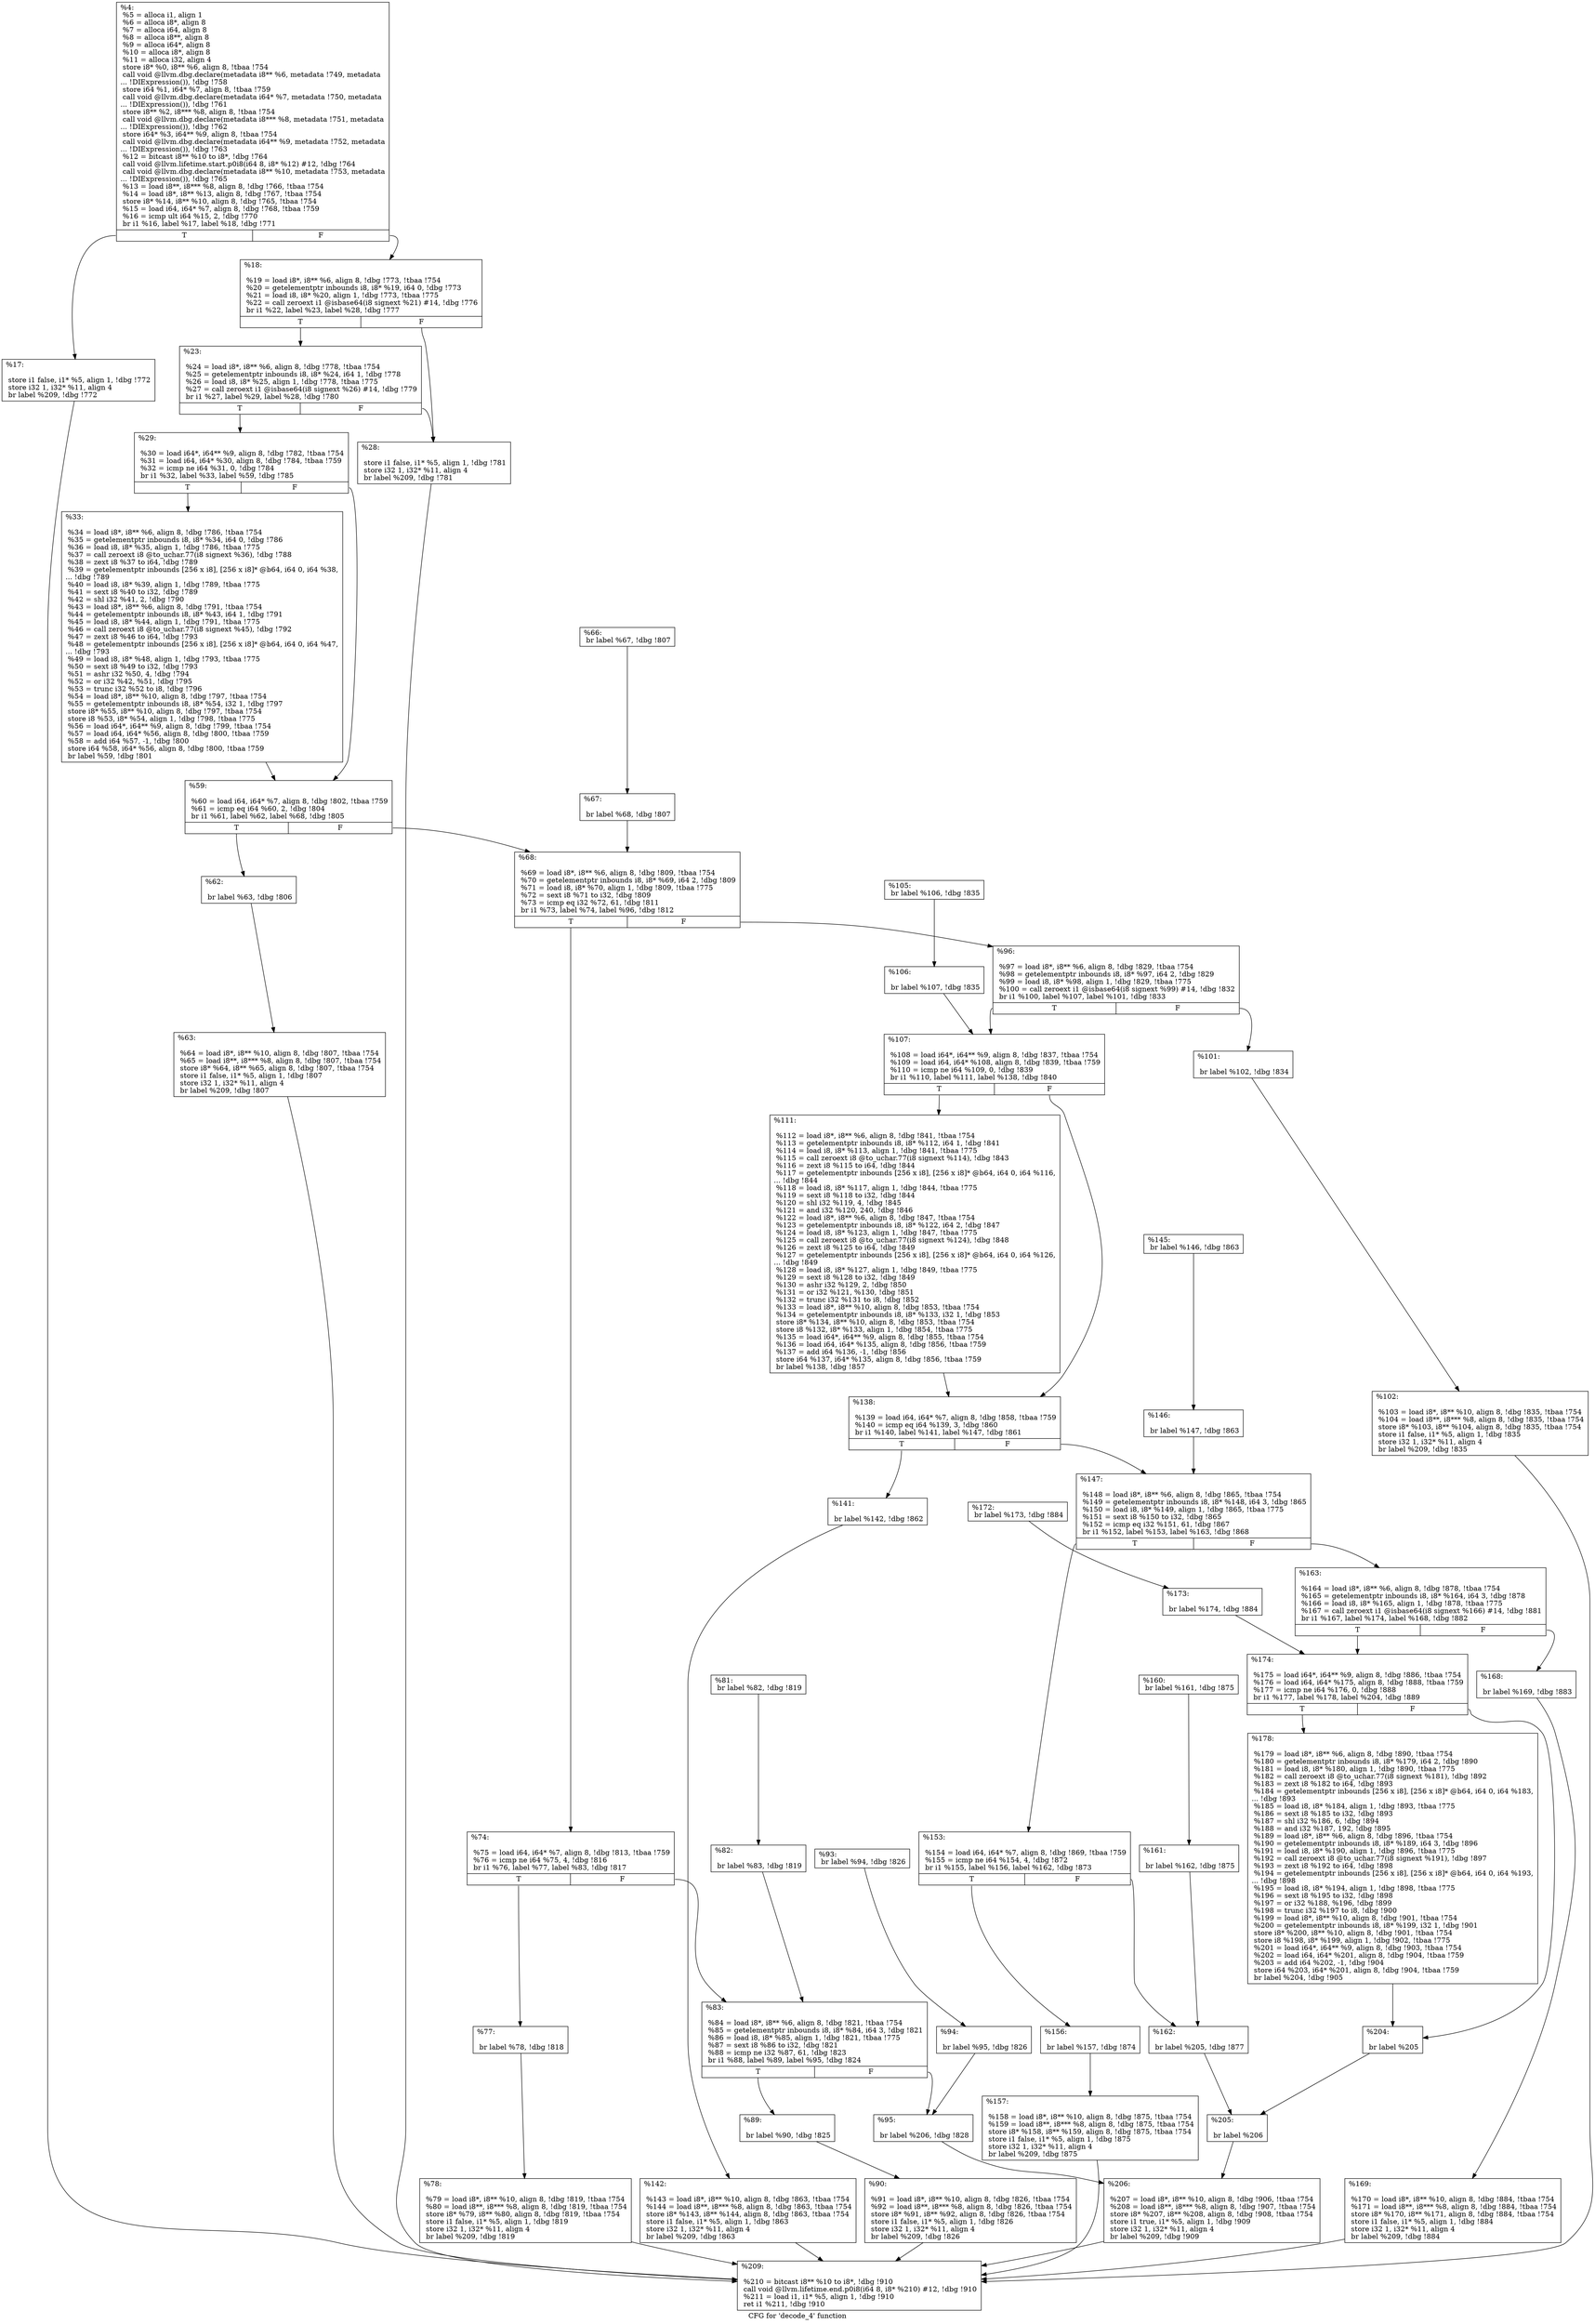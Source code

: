 digraph "CFG for 'decode_4' function" {
	label="CFG for 'decode_4' function";

	Node0xe25a50 [shape=record,label="{%4:\l  %5 = alloca i1, align 1\l  %6 = alloca i8*, align 8\l  %7 = alloca i64, align 8\l  %8 = alloca i8**, align 8\l  %9 = alloca i64*, align 8\l  %10 = alloca i8*, align 8\l  %11 = alloca i32, align 4\l  store i8* %0, i8** %6, align 8, !tbaa !754\l  call void @llvm.dbg.declare(metadata i8** %6, metadata !749, metadata\l... !DIExpression()), !dbg !758\l  store i64 %1, i64* %7, align 8, !tbaa !759\l  call void @llvm.dbg.declare(metadata i64* %7, metadata !750, metadata\l... !DIExpression()), !dbg !761\l  store i8** %2, i8*** %8, align 8, !tbaa !754\l  call void @llvm.dbg.declare(metadata i8*** %8, metadata !751, metadata\l... !DIExpression()), !dbg !762\l  store i64* %3, i64** %9, align 8, !tbaa !754\l  call void @llvm.dbg.declare(metadata i64** %9, metadata !752, metadata\l... !DIExpression()), !dbg !763\l  %12 = bitcast i8** %10 to i8*, !dbg !764\l  call void @llvm.lifetime.start.p0i8(i64 8, i8* %12) #12, !dbg !764\l  call void @llvm.dbg.declare(metadata i8** %10, metadata !753, metadata\l... !DIExpression()), !dbg !765\l  %13 = load i8**, i8*** %8, align 8, !dbg !766, !tbaa !754\l  %14 = load i8*, i8** %13, align 8, !dbg !767, !tbaa !754\l  store i8* %14, i8** %10, align 8, !dbg !765, !tbaa !754\l  %15 = load i64, i64* %7, align 8, !dbg !768, !tbaa !759\l  %16 = icmp ult i64 %15, 2, !dbg !770\l  br i1 %16, label %17, label %18, !dbg !771\l|{<s0>T|<s1>F}}"];
	Node0xe25a50:s0 -> Node0xdb6b90;
	Node0xe25a50:s1 -> Node0xdb6be0;
	Node0xdb6b90 [shape=record,label="{%17:\l\l  store i1 false, i1* %5, align 1, !dbg !772\l  store i32 1, i32* %11, align 4\l  br label %209, !dbg !772\l}"];
	Node0xdb6b90 -> Node0xdb7bd0;
	Node0xdb6be0 [shape=record,label="{%18:\l\l  %19 = load i8*, i8** %6, align 8, !dbg !773, !tbaa !754\l  %20 = getelementptr inbounds i8, i8* %19, i64 0, !dbg !773\l  %21 = load i8, i8* %20, align 1, !dbg !773, !tbaa !775\l  %22 = call zeroext i1 @isbase64(i8 signext %21) #14, !dbg !776\l  br i1 %22, label %23, label %28, !dbg !777\l|{<s0>T|<s1>F}}"];
	Node0xdb6be0:s0 -> Node0xdb6c30;
	Node0xdb6be0:s1 -> Node0xdb6c80;
	Node0xdb6c30 [shape=record,label="{%23:\l\l  %24 = load i8*, i8** %6, align 8, !dbg !778, !tbaa !754\l  %25 = getelementptr inbounds i8, i8* %24, i64 1, !dbg !778\l  %26 = load i8, i8* %25, align 1, !dbg !778, !tbaa !775\l  %27 = call zeroext i1 @isbase64(i8 signext %26) #14, !dbg !779\l  br i1 %27, label %29, label %28, !dbg !780\l|{<s0>T|<s1>F}}"];
	Node0xdb6c30:s0 -> Node0xdb6cd0;
	Node0xdb6c30:s1 -> Node0xdb6c80;
	Node0xdb6c80 [shape=record,label="{%28:\l\l  store i1 false, i1* %5, align 1, !dbg !781\l  store i32 1, i32* %11, align 4\l  br label %209, !dbg !781\l}"];
	Node0xdb6c80 -> Node0xdb7bd0;
	Node0xdb6cd0 [shape=record,label="{%29:\l\l  %30 = load i64*, i64** %9, align 8, !dbg !782, !tbaa !754\l  %31 = load i64, i64* %30, align 8, !dbg !784, !tbaa !759\l  %32 = icmp ne i64 %31, 0, !dbg !784\l  br i1 %32, label %33, label %59, !dbg !785\l|{<s0>T|<s1>F}}"];
	Node0xdb6cd0:s0 -> Node0xdb6d20;
	Node0xdb6cd0:s1 -> Node0xdb6d70;
	Node0xdb6d20 [shape=record,label="{%33:\l\l  %34 = load i8*, i8** %6, align 8, !dbg !786, !tbaa !754\l  %35 = getelementptr inbounds i8, i8* %34, i64 0, !dbg !786\l  %36 = load i8, i8* %35, align 1, !dbg !786, !tbaa !775\l  %37 = call zeroext i8 @to_uchar.77(i8 signext %36), !dbg !788\l  %38 = zext i8 %37 to i64, !dbg !789\l  %39 = getelementptr inbounds [256 x i8], [256 x i8]* @b64, i64 0, i64 %38,\l... !dbg !789\l  %40 = load i8, i8* %39, align 1, !dbg !789, !tbaa !775\l  %41 = sext i8 %40 to i32, !dbg !789\l  %42 = shl i32 %41, 2, !dbg !790\l  %43 = load i8*, i8** %6, align 8, !dbg !791, !tbaa !754\l  %44 = getelementptr inbounds i8, i8* %43, i64 1, !dbg !791\l  %45 = load i8, i8* %44, align 1, !dbg !791, !tbaa !775\l  %46 = call zeroext i8 @to_uchar.77(i8 signext %45), !dbg !792\l  %47 = zext i8 %46 to i64, !dbg !793\l  %48 = getelementptr inbounds [256 x i8], [256 x i8]* @b64, i64 0, i64 %47,\l... !dbg !793\l  %49 = load i8, i8* %48, align 1, !dbg !793, !tbaa !775\l  %50 = sext i8 %49 to i32, !dbg !793\l  %51 = ashr i32 %50, 4, !dbg !794\l  %52 = or i32 %42, %51, !dbg !795\l  %53 = trunc i32 %52 to i8, !dbg !796\l  %54 = load i8*, i8** %10, align 8, !dbg !797, !tbaa !754\l  %55 = getelementptr inbounds i8, i8* %54, i32 1, !dbg !797\l  store i8* %55, i8** %10, align 8, !dbg !797, !tbaa !754\l  store i8 %53, i8* %54, align 1, !dbg !798, !tbaa !775\l  %56 = load i64*, i64** %9, align 8, !dbg !799, !tbaa !754\l  %57 = load i64, i64* %56, align 8, !dbg !800, !tbaa !759\l  %58 = add i64 %57, -1, !dbg !800\l  store i64 %58, i64* %56, align 8, !dbg !800, !tbaa !759\l  br label %59, !dbg !801\l}"];
	Node0xdb6d20 -> Node0xdb6d70;
	Node0xdb6d70 [shape=record,label="{%59:\l\l  %60 = load i64, i64* %7, align 8, !dbg !802, !tbaa !759\l  %61 = icmp eq i64 %60, 2, !dbg !804\l  br i1 %61, label %62, label %68, !dbg !805\l|{<s0>T|<s1>F}}"];
	Node0xdb6d70:s0 -> Node0xdb6dc0;
	Node0xdb6d70:s1 -> Node0xdb6f00;
	Node0xdb6dc0 [shape=record,label="{%62:\l\l  br label %63, !dbg !806\l}"];
	Node0xdb6dc0 -> Node0xdb6e10;
	Node0xdb6e10 [shape=record,label="{%63:\l\l  %64 = load i8*, i8** %10, align 8, !dbg !807, !tbaa !754\l  %65 = load i8**, i8*** %8, align 8, !dbg !807, !tbaa !754\l  store i8* %64, i8** %65, align 8, !dbg !807, !tbaa !754\l  store i1 false, i1* %5, align 1, !dbg !807\l  store i32 1, i32* %11, align 4\l  br label %209, !dbg !807\l}"];
	Node0xdb6e10 -> Node0xdb7bd0;
	Node0xdb6e60 [shape=record,label="{%66:                                                  \l  br label %67, !dbg !807\l}"];
	Node0xdb6e60 -> Node0xdb6eb0;
	Node0xdb6eb0 [shape=record,label="{%67:\l\l  br label %68, !dbg !807\l}"];
	Node0xdb6eb0 -> Node0xdb6f00;
	Node0xdb6f00 [shape=record,label="{%68:\l\l  %69 = load i8*, i8** %6, align 8, !dbg !809, !tbaa !754\l  %70 = getelementptr inbounds i8, i8* %69, i64 2, !dbg !809\l  %71 = load i8, i8* %70, align 1, !dbg !809, !tbaa !775\l  %72 = sext i8 %71 to i32, !dbg !809\l  %73 = icmp eq i32 %72, 61, !dbg !811\l  br i1 %73, label %74, label %96, !dbg !812\l|{<s0>T|<s1>F}}"];
	Node0xdb6f00:s0 -> Node0xdb6f50;
	Node0xdb6f00:s1 -> Node0xdb72c0;
	Node0xdb6f50 [shape=record,label="{%74:\l\l  %75 = load i64, i64* %7, align 8, !dbg !813, !tbaa !759\l  %76 = icmp ne i64 %75, 4, !dbg !816\l  br i1 %76, label %77, label %83, !dbg !817\l|{<s0>T|<s1>F}}"];
	Node0xdb6f50:s0 -> Node0xdb6fa0;
	Node0xdb6f50:s1 -> Node0xdb70e0;
	Node0xdb6fa0 [shape=record,label="{%77:\l\l  br label %78, !dbg !818\l}"];
	Node0xdb6fa0 -> Node0xdb6ff0;
	Node0xdb6ff0 [shape=record,label="{%78:\l\l  %79 = load i8*, i8** %10, align 8, !dbg !819, !tbaa !754\l  %80 = load i8**, i8*** %8, align 8, !dbg !819, !tbaa !754\l  store i8* %79, i8** %80, align 8, !dbg !819, !tbaa !754\l  store i1 false, i1* %5, align 1, !dbg !819\l  store i32 1, i32* %11, align 4\l  br label %209, !dbg !819\l}"];
	Node0xdb6ff0 -> Node0xdb7bd0;
	Node0xdb7040 [shape=record,label="{%81:                                                  \l  br label %82, !dbg !819\l}"];
	Node0xdb7040 -> Node0xdb7090;
	Node0xdb7090 [shape=record,label="{%82:\l\l  br label %83, !dbg !819\l}"];
	Node0xdb7090 -> Node0xdb70e0;
	Node0xdb70e0 [shape=record,label="{%83:\l\l  %84 = load i8*, i8** %6, align 8, !dbg !821, !tbaa !754\l  %85 = getelementptr inbounds i8, i8* %84, i64 3, !dbg !821\l  %86 = load i8, i8* %85, align 1, !dbg !821, !tbaa !775\l  %87 = sext i8 %86 to i32, !dbg !821\l  %88 = icmp ne i32 %87, 61, !dbg !823\l  br i1 %88, label %89, label %95, !dbg !824\l|{<s0>T|<s1>F}}"];
	Node0xdb70e0:s0 -> Node0xdb7130;
	Node0xdb70e0:s1 -> Node0xdb7270;
	Node0xdb7130 [shape=record,label="{%89:\l\l  br label %90, !dbg !825\l}"];
	Node0xdb7130 -> Node0xdb7180;
	Node0xdb7180 [shape=record,label="{%90:\l\l  %91 = load i8*, i8** %10, align 8, !dbg !826, !tbaa !754\l  %92 = load i8**, i8*** %8, align 8, !dbg !826, !tbaa !754\l  store i8* %91, i8** %92, align 8, !dbg !826, !tbaa !754\l  store i1 false, i1* %5, align 1, !dbg !826\l  store i32 1, i32* %11, align 4\l  br label %209, !dbg !826\l}"];
	Node0xdb7180 -> Node0xdb7bd0;
	Node0xdb71d0 [shape=record,label="{%93:                                                  \l  br label %94, !dbg !826\l}"];
	Node0xdb71d0 -> Node0xdb7220;
	Node0xdb7220 [shape=record,label="{%94:\l\l  br label %95, !dbg !826\l}"];
	Node0xdb7220 -> Node0xdb7270;
	Node0xdb7270 [shape=record,label="{%95:\l\l  br label %206, !dbg !828\l}"];
	Node0xdb7270 -> Node0xdb7b80;
	Node0xdb72c0 [shape=record,label="{%96:\l\l  %97 = load i8*, i8** %6, align 8, !dbg !829, !tbaa !754\l  %98 = getelementptr inbounds i8, i8* %97, i64 2, !dbg !829\l  %99 = load i8, i8* %98, align 1, !dbg !829, !tbaa !775\l  %100 = call zeroext i1 @isbase64(i8 signext %99) #14, !dbg !832\l  br i1 %100, label %107, label %101, !dbg !833\l|{<s0>T|<s1>F}}"];
	Node0xdb72c0:s0 -> Node0xdb7450;
	Node0xdb72c0:s1 -> Node0xdb7310;
	Node0xdb7310 [shape=record,label="{%101:\l\l  br label %102, !dbg !834\l}"];
	Node0xdb7310 -> Node0xdb7360;
	Node0xdb7360 [shape=record,label="{%102:\l\l  %103 = load i8*, i8** %10, align 8, !dbg !835, !tbaa !754\l  %104 = load i8**, i8*** %8, align 8, !dbg !835, !tbaa !754\l  store i8* %103, i8** %104, align 8, !dbg !835, !tbaa !754\l  store i1 false, i1* %5, align 1, !dbg !835\l  store i32 1, i32* %11, align 4\l  br label %209, !dbg !835\l}"];
	Node0xdb7360 -> Node0xdb7bd0;
	Node0xdb73b0 [shape=record,label="{%105:                                                  \l  br label %106, !dbg !835\l}"];
	Node0xdb73b0 -> Node0xdb7400;
	Node0xdb7400 [shape=record,label="{%106:\l\l  br label %107, !dbg !835\l}"];
	Node0xdb7400 -> Node0xdb7450;
	Node0xdb7450 [shape=record,label="{%107:\l\l  %108 = load i64*, i64** %9, align 8, !dbg !837, !tbaa !754\l  %109 = load i64, i64* %108, align 8, !dbg !839, !tbaa !759\l  %110 = icmp ne i64 %109, 0, !dbg !839\l  br i1 %110, label %111, label %138, !dbg !840\l|{<s0>T|<s1>F}}"];
	Node0xdb7450:s0 -> Node0xdb74a0;
	Node0xdb7450:s1 -> Node0xdb74f0;
	Node0xdb74a0 [shape=record,label="{%111:\l\l  %112 = load i8*, i8** %6, align 8, !dbg !841, !tbaa !754\l  %113 = getelementptr inbounds i8, i8* %112, i64 1, !dbg !841\l  %114 = load i8, i8* %113, align 1, !dbg !841, !tbaa !775\l  %115 = call zeroext i8 @to_uchar.77(i8 signext %114), !dbg !843\l  %116 = zext i8 %115 to i64, !dbg !844\l  %117 = getelementptr inbounds [256 x i8], [256 x i8]* @b64, i64 0, i64 %116,\l... !dbg !844\l  %118 = load i8, i8* %117, align 1, !dbg !844, !tbaa !775\l  %119 = sext i8 %118 to i32, !dbg !844\l  %120 = shl i32 %119, 4, !dbg !845\l  %121 = and i32 %120, 240, !dbg !846\l  %122 = load i8*, i8** %6, align 8, !dbg !847, !tbaa !754\l  %123 = getelementptr inbounds i8, i8* %122, i64 2, !dbg !847\l  %124 = load i8, i8* %123, align 1, !dbg !847, !tbaa !775\l  %125 = call zeroext i8 @to_uchar.77(i8 signext %124), !dbg !848\l  %126 = zext i8 %125 to i64, !dbg !849\l  %127 = getelementptr inbounds [256 x i8], [256 x i8]* @b64, i64 0, i64 %126,\l... !dbg !849\l  %128 = load i8, i8* %127, align 1, !dbg !849, !tbaa !775\l  %129 = sext i8 %128 to i32, !dbg !849\l  %130 = ashr i32 %129, 2, !dbg !850\l  %131 = or i32 %121, %130, !dbg !851\l  %132 = trunc i32 %131 to i8, !dbg !852\l  %133 = load i8*, i8** %10, align 8, !dbg !853, !tbaa !754\l  %134 = getelementptr inbounds i8, i8* %133, i32 1, !dbg !853\l  store i8* %134, i8** %10, align 8, !dbg !853, !tbaa !754\l  store i8 %132, i8* %133, align 1, !dbg !854, !tbaa !775\l  %135 = load i64*, i64** %9, align 8, !dbg !855, !tbaa !754\l  %136 = load i64, i64* %135, align 8, !dbg !856, !tbaa !759\l  %137 = add i64 %136, -1, !dbg !856\l  store i64 %137, i64* %135, align 8, !dbg !856, !tbaa !759\l  br label %138, !dbg !857\l}"];
	Node0xdb74a0 -> Node0xdb74f0;
	Node0xdb74f0 [shape=record,label="{%138:\l\l  %139 = load i64, i64* %7, align 8, !dbg !858, !tbaa !759\l  %140 = icmp eq i64 %139, 3, !dbg !860\l  br i1 %140, label %141, label %147, !dbg !861\l|{<s0>T|<s1>F}}"];
	Node0xdb74f0:s0 -> Node0xdb7540;
	Node0xdb74f0:s1 -> Node0xdb7680;
	Node0xdb7540 [shape=record,label="{%141:\l\l  br label %142, !dbg !862\l}"];
	Node0xdb7540 -> Node0xdb7590;
	Node0xdb7590 [shape=record,label="{%142:\l\l  %143 = load i8*, i8** %10, align 8, !dbg !863, !tbaa !754\l  %144 = load i8**, i8*** %8, align 8, !dbg !863, !tbaa !754\l  store i8* %143, i8** %144, align 8, !dbg !863, !tbaa !754\l  store i1 false, i1* %5, align 1, !dbg !863\l  store i32 1, i32* %11, align 4\l  br label %209, !dbg !863\l}"];
	Node0xdb7590 -> Node0xdb7bd0;
	Node0xdb75e0 [shape=record,label="{%145:                                                  \l  br label %146, !dbg !863\l}"];
	Node0xdb75e0 -> Node0xdb7630;
	Node0xdb7630 [shape=record,label="{%146:\l\l  br label %147, !dbg !863\l}"];
	Node0xdb7630 -> Node0xdb7680;
	Node0xdb7680 [shape=record,label="{%147:\l\l  %148 = load i8*, i8** %6, align 8, !dbg !865, !tbaa !754\l  %149 = getelementptr inbounds i8, i8* %148, i64 3, !dbg !865\l  %150 = load i8, i8* %149, align 1, !dbg !865, !tbaa !775\l  %151 = sext i8 %150 to i32, !dbg !865\l  %152 = icmp eq i32 %151, 61, !dbg !867\l  br i1 %152, label %153, label %163, !dbg !868\l|{<s0>T|<s1>F}}"];
	Node0xdb7680:s0 -> Node0xdb76d0;
	Node0xdb7680:s1 -> Node0xdb78b0;
	Node0xdb76d0 [shape=record,label="{%153:\l\l  %154 = load i64, i64* %7, align 8, !dbg !869, !tbaa !759\l  %155 = icmp ne i64 %154, 4, !dbg !872\l  br i1 %155, label %156, label %162, !dbg !873\l|{<s0>T|<s1>F}}"];
	Node0xdb76d0:s0 -> Node0xdb7720;
	Node0xdb76d0:s1 -> Node0xdb7860;
	Node0xdb7720 [shape=record,label="{%156:\l\l  br label %157, !dbg !874\l}"];
	Node0xdb7720 -> Node0xdb7770;
	Node0xdb7770 [shape=record,label="{%157:\l\l  %158 = load i8*, i8** %10, align 8, !dbg !875, !tbaa !754\l  %159 = load i8**, i8*** %8, align 8, !dbg !875, !tbaa !754\l  store i8* %158, i8** %159, align 8, !dbg !875, !tbaa !754\l  store i1 false, i1* %5, align 1, !dbg !875\l  store i32 1, i32* %11, align 4\l  br label %209, !dbg !875\l}"];
	Node0xdb7770 -> Node0xdb7bd0;
	Node0xdb77c0 [shape=record,label="{%160:                                                  \l  br label %161, !dbg !875\l}"];
	Node0xdb77c0 -> Node0xdb7810;
	Node0xdb7810 [shape=record,label="{%161:\l\l  br label %162, !dbg !875\l}"];
	Node0xdb7810 -> Node0xdb7860;
	Node0xdb7860 [shape=record,label="{%162:\l\l  br label %205, !dbg !877\l}"];
	Node0xdb7860 -> Node0xdb7b30;
	Node0xdb78b0 [shape=record,label="{%163:\l\l  %164 = load i8*, i8** %6, align 8, !dbg !878, !tbaa !754\l  %165 = getelementptr inbounds i8, i8* %164, i64 3, !dbg !878\l  %166 = load i8, i8* %165, align 1, !dbg !878, !tbaa !775\l  %167 = call zeroext i1 @isbase64(i8 signext %166) #14, !dbg !881\l  br i1 %167, label %174, label %168, !dbg !882\l|{<s0>T|<s1>F}}"];
	Node0xdb78b0:s0 -> Node0xdb7a40;
	Node0xdb78b0:s1 -> Node0xdb7900;
	Node0xdb7900 [shape=record,label="{%168:\l\l  br label %169, !dbg !883\l}"];
	Node0xdb7900 -> Node0xdb7950;
	Node0xdb7950 [shape=record,label="{%169:\l\l  %170 = load i8*, i8** %10, align 8, !dbg !884, !tbaa !754\l  %171 = load i8**, i8*** %8, align 8, !dbg !884, !tbaa !754\l  store i8* %170, i8** %171, align 8, !dbg !884, !tbaa !754\l  store i1 false, i1* %5, align 1, !dbg !884\l  store i32 1, i32* %11, align 4\l  br label %209, !dbg !884\l}"];
	Node0xdb7950 -> Node0xdb7bd0;
	Node0xdb79a0 [shape=record,label="{%172:                                                  \l  br label %173, !dbg !884\l}"];
	Node0xdb79a0 -> Node0xdb79f0;
	Node0xdb79f0 [shape=record,label="{%173:\l\l  br label %174, !dbg !884\l}"];
	Node0xdb79f0 -> Node0xdb7a40;
	Node0xdb7a40 [shape=record,label="{%174:\l\l  %175 = load i64*, i64** %9, align 8, !dbg !886, !tbaa !754\l  %176 = load i64, i64* %175, align 8, !dbg !888, !tbaa !759\l  %177 = icmp ne i64 %176, 0, !dbg !888\l  br i1 %177, label %178, label %204, !dbg !889\l|{<s0>T|<s1>F}}"];
	Node0xdb7a40:s0 -> Node0xdb7a90;
	Node0xdb7a40:s1 -> Node0xdb7ae0;
	Node0xdb7a90 [shape=record,label="{%178:\l\l  %179 = load i8*, i8** %6, align 8, !dbg !890, !tbaa !754\l  %180 = getelementptr inbounds i8, i8* %179, i64 2, !dbg !890\l  %181 = load i8, i8* %180, align 1, !dbg !890, !tbaa !775\l  %182 = call zeroext i8 @to_uchar.77(i8 signext %181), !dbg !892\l  %183 = zext i8 %182 to i64, !dbg !893\l  %184 = getelementptr inbounds [256 x i8], [256 x i8]* @b64, i64 0, i64 %183,\l... !dbg !893\l  %185 = load i8, i8* %184, align 1, !dbg !893, !tbaa !775\l  %186 = sext i8 %185 to i32, !dbg !893\l  %187 = shl i32 %186, 6, !dbg !894\l  %188 = and i32 %187, 192, !dbg !895\l  %189 = load i8*, i8** %6, align 8, !dbg !896, !tbaa !754\l  %190 = getelementptr inbounds i8, i8* %189, i64 3, !dbg !896\l  %191 = load i8, i8* %190, align 1, !dbg !896, !tbaa !775\l  %192 = call zeroext i8 @to_uchar.77(i8 signext %191), !dbg !897\l  %193 = zext i8 %192 to i64, !dbg !898\l  %194 = getelementptr inbounds [256 x i8], [256 x i8]* @b64, i64 0, i64 %193,\l... !dbg !898\l  %195 = load i8, i8* %194, align 1, !dbg !898, !tbaa !775\l  %196 = sext i8 %195 to i32, !dbg !898\l  %197 = or i32 %188, %196, !dbg !899\l  %198 = trunc i32 %197 to i8, !dbg !900\l  %199 = load i8*, i8** %10, align 8, !dbg !901, !tbaa !754\l  %200 = getelementptr inbounds i8, i8* %199, i32 1, !dbg !901\l  store i8* %200, i8** %10, align 8, !dbg !901, !tbaa !754\l  store i8 %198, i8* %199, align 1, !dbg !902, !tbaa !775\l  %201 = load i64*, i64** %9, align 8, !dbg !903, !tbaa !754\l  %202 = load i64, i64* %201, align 8, !dbg !904, !tbaa !759\l  %203 = add i64 %202, -1, !dbg !904\l  store i64 %203, i64* %201, align 8, !dbg !904, !tbaa !759\l  br label %204, !dbg !905\l}"];
	Node0xdb7a90 -> Node0xdb7ae0;
	Node0xdb7ae0 [shape=record,label="{%204:\l\l  br label %205\l}"];
	Node0xdb7ae0 -> Node0xdb7b30;
	Node0xdb7b30 [shape=record,label="{%205:\l\l  br label %206\l}"];
	Node0xdb7b30 -> Node0xdb7b80;
	Node0xdb7b80 [shape=record,label="{%206:\l\l  %207 = load i8*, i8** %10, align 8, !dbg !906, !tbaa !754\l  %208 = load i8**, i8*** %8, align 8, !dbg !907, !tbaa !754\l  store i8* %207, i8** %208, align 8, !dbg !908, !tbaa !754\l  store i1 true, i1* %5, align 1, !dbg !909\l  store i32 1, i32* %11, align 4\l  br label %209, !dbg !909\l}"];
	Node0xdb7b80 -> Node0xdb7bd0;
	Node0xdb7bd0 [shape=record,label="{%209:\l\l  %210 = bitcast i8** %10 to i8*, !dbg !910\l  call void @llvm.lifetime.end.p0i8(i64 8, i8* %210) #12, !dbg !910\l  %211 = load i1, i1* %5, align 1, !dbg !910\l  ret i1 %211, !dbg !910\l}"];
}
